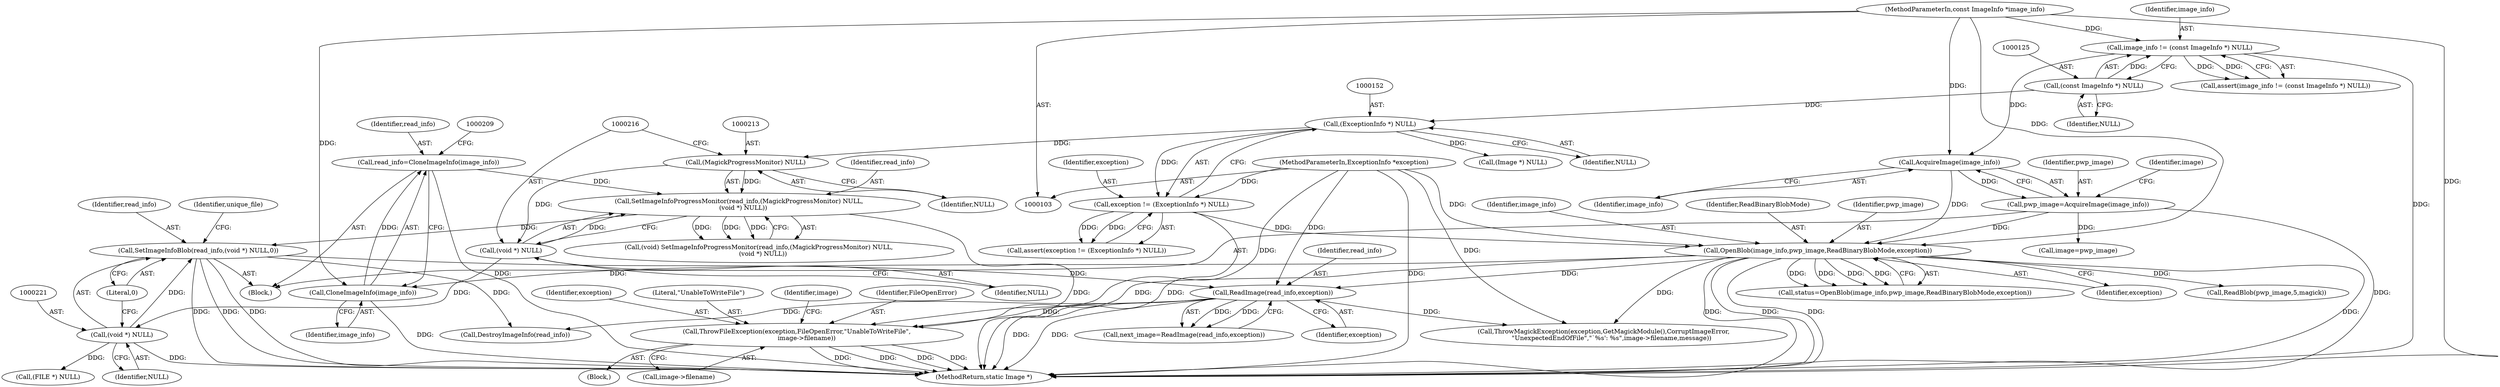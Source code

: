 digraph "0_ImageMagick_ecc03a2518c2b7dd375fde3a040fdae0bdf6a521@pointer" {
"1000341" [label="(Call,ThrowFileException(exception,FileOpenError,\"UnableToWriteFile\",\n          image->filename))"];
"1000410" [label="(Call,ReadImage(read_info,exception))"];
"1000218" [label="(Call,SetImageInfoBlob(read_info,(void *) NULL,0))"];
"1000210" [label="(Call,SetImageInfoProgressMonitor(read_info,(MagickProgressMonitor) NULL,\n    (void *) NULL))"];
"1000204" [label="(Call,read_info=CloneImageInfo(image_info))"];
"1000206" [label="(Call,CloneImageInfo(image_info))"];
"1000169" [label="(Call,OpenBlob(image_info,pwp_image,ReadBinaryBlobMode,exception))"];
"1000162" [label="(Call,AcquireImage(image_info))"];
"1000122" [label="(Call,image_info != (const ImageInfo *) NULL)"];
"1000104" [label="(MethodParameterIn,const ImageInfo *image_info)"];
"1000124" [label="(Call,(const ImageInfo *) NULL)"];
"1000160" [label="(Call,pwp_image=AcquireImage(image_info))"];
"1000149" [label="(Call,exception != (ExceptionInfo *) NULL)"];
"1000105" [label="(MethodParameterIn,ExceptionInfo *exception)"];
"1000151" [label="(Call,(ExceptionInfo *) NULL)"];
"1000212" [label="(Call,(MagickProgressMonitor) NULL)"];
"1000215" [label="(Call,(void *) NULL)"];
"1000220" [label="(Call,(void *) NULL)"];
"1000204" [label="(Call,read_info=CloneImageInfo(image_info))"];
"1000173" [label="(Identifier,exception)"];
"1000161" [label="(Identifier,pwp_image)"];
"1000124" [label="(Call,(const ImageInfo *) NULL)"];
"1000220" [label="(Call,(void *) NULL)"];
"1000310" [label="(Call,(FILE *) NULL)"];
"1000150" [label="(Identifier,exception)"];
"1000218" [label="(Call,SetImageInfoBlob(read_info,(void *) NULL,0))"];
"1000184" [label="(Call,ReadBlob(pwp_image,5,magick))"];
"1000411" [label="(Identifier,read_info)"];
"1000210" [label="(Call,SetImageInfoProgressMonitor(read_info,(MagickProgressMonitor) NULL,\n    (void *) NULL))"];
"1000123" [label="(Identifier,image_info)"];
"1000343" [label="(Identifier,FileOpenError)"];
"1000342" [label="(Identifier,exception)"];
"1000212" [label="(Call,(MagickProgressMonitor) NULL)"];
"1000164" [label="(Call,image=pwp_image)"];
"1000105" [label="(MethodParameterIn,ExceptionInfo *exception)"];
"1000162" [label="(Call,AcquireImage(image_info))"];
"1000219" [label="(Identifier,read_info)"];
"1000344" [label="(Literal,\"UnableToWriteFile\")"];
"1000408" [label="(Call,next_image=ReadImage(read_info,exception))"];
"1000211" [label="(Identifier,read_info)"];
"1000171" [label="(Identifier,pwp_image)"];
"1000214" [label="(Identifier,NULL)"];
"1000217" [label="(Identifier,NULL)"];
"1000341" [label="(Call,ThrowFileException(exception,FileOpenError,\"UnableToWriteFile\",\n          image->filename))"];
"1000410" [label="(Call,ReadImage(read_info,exception))"];
"1000126" [label="(Identifier,NULL)"];
"1000205" [label="(Identifier,read_info)"];
"1000345" [label="(Call,image->filename)"];
"1000207" [label="(Identifier,image_info)"];
"1000566" [label="(MethodReturn,static Image *)"];
"1000170" [label="(Identifier,image_info)"];
"1000106" [label="(Block,)"];
"1000121" [label="(Call,assert(image_info != (const ImageInfo *) NULL))"];
"1000215" [label="(Call,(void *) NULL)"];
"1000206" [label="(Call,CloneImageInfo(image_info))"];
"1000148" [label="(Call,assert(exception != (ExceptionInfo *) NULL))"];
"1000349" [label="(Identifier,image)"];
"1000149" [label="(Call,exception != (ExceptionInfo *) NULL)"];
"1000530" [label="(Call,DestroyImageInfo(read_info))"];
"1000163" [label="(Identifier,image_info)"];
"1000153" [label="(Identifier,NULL)"];
"1000223" [label="(Literal,0)"];
"1000412" [label="(Identifier,exception)"];
"1000545" [label="(Call,ThrowMagickException(exception,GetMagickModule(),CorruptImageError,\n        \"UnexpectedEndOfFile\",\"`%s': %s\",image->filename,message))"];
"1000122" [label="(Call,image_info != (const ImageInfo *) NULL)"];
"1000225" [label="(Identifier,unique_file)"];
"1000334" [label="(Block,)"];
"1000208" [label="(Call,(void) SetImageInfoProgressMonitor(read_info,(MagickProgressMonitor) NULL,\n    (void *) NULL))"];
"1000172" [label="(Identifier,ReadBinaryBlobMode)"];
"1000160" [label="(Call,pwp_image=AcquireImage(image_info))"];
"1000179" [label="(Call,(Image *) NULL)"];
"1000222" [label="(Identifier,NULL)"];
"1000167" [label="(Call,status=OpenBlob(image_info,pwp_image,ReadBinaryBlobMode,exception))"];
"1000104" [label="(MethodParameterIn,const ImageInfo *image_info)"];
"1000151" [label="(Call,(ExceptionInfo *) NULL)"];
"1000169" [label="(Call,OpenBlob(image_info,pwp_image,ReadBinaryBlobMode,exception))"];
"1000165" [label="(Identifier,image)"];
"1000341" -> "1000334"  [label="AST: "];
"1000341" -> "1000345"  [label="CFG: "];
"1000342" -> "1000341"  [label="AST: "];
"1000343" -> "1000341"  [label="AST: "];
"1000344" -> "1000341"  [label="AST: "];
"1000345" -> "1000341"  [label="AST: "];
"1000349" -> "1000341"  [label="CFG: "];
"1000341" -> "1000566"  [label="DDG: "];
"1000341" -> "1000566"  [label="DDG: "];
"1000341" -> "1000566"  [label="DDG: "];
"1000341" -> "1000566"  [label="DDG: "];
"1000410" -> "1000341"  [label="DDG: "];
"1000169" -> "1000341"  [label="DDG: "];
"1000105" -> "1000341"  [label="DDG: "];
"1000410" -> "1000408"  [label="AST: "];
"1000410" -> "1000412"  [label="CFG: "];
"1000411" -> "1000410"  [label="AST: "];
"1000412" -> "1000410"  [label="AST: "];
"1000408" -> "1000410"  [label="CFG: "];
"1000410" -> "1000566"  [label="DDG: "];
"1000410" -> "1000566"  [label="DDG: "];
"1000410" -> "1000408"  [label="DDG: "];
"1000410" -> "1000408"  [label="DDG: "];
"1000218" -> "1000410"  [label="DDG: "];
"1000169" -> "1000410"  [label="DDG: "];
"1000105" -> "1000410"  [label="DDG: "];
"1000410" -> "1000530"  [label="DDG: "];
"1000410" -> "1000545"  [label="DDG: "];
"1000218" -> "1000106"  [label="AST: "];
"1000218" -> "1000223"  [label="CFG: "];
"1000219" -> "1000218"  [label="AST: "];
"1000220" -> "1000218"  [label="AST: "];
"1000223" -> "1000218"  [label="AST: "];
"1000225" -> "1000218"  [label="CFG: "];
"1000218" -> "1000566"  [label="DDG: "];
"1000218" -> "1000566"  [label="DDG: "];
"1000218" -> "1000566"  [label="DDG: "];
"1000210" -> "1000218"  [label="DDG: "];
"1000220" -> "1000218"  [label="DDG: "];
"1000218" -> "1000530"  [label="DDG: "];
"1000210" -> "1000208"  [label="AST: "];
"1000210" -> "1000215"  [label="CFG: "];
"1000211" -> "1000210"  [label="AST: "];
"1000212" -> "1000210"  [label="AST: "];
"1000215" -> "1000210"  [label="AST: "];
"1000208" -> "1000210"  [label="CFG: "];
"1000210" -> "1000566"  [label="DDG: "];
"1000210" -> "1000208"  [label="DDG: "];
"1000210" -> "1000208"  [label="DDG: "];
"1000210" -> "1000208"  [label="DDG: "];
"1000204" -> "1000210"  [label="DDG: "];
"1000212" -> "1000210"  [label="DDG: "];
"1000215" -> "1000210"  [label="DDG: "];
"1000204" -> "1000106"  [label="AST: "];
"1000204" -> "1000206"  [label="CFG: "];
"1000205" -> "1000204"  [label="AST: "];
"1000206" -> "1000204"  [label="AST: "];
"1000209" -> "1000204"  [label="CFG: "];
"1000204" -> "1000566"  [label="DDG: "];
"1000206" -> "1000204"  [label="DDG: "];
"1000206" -> "1000207"  [label="CFG: "];
"1000207" -> "1000206"  [label="AST: "];
"1000206" -> "1000566"  [label="DDG: "];
"1000169" -> "1000206"  [label="DDG: "];
"1000104" -> "1000206"  [label="DDG: "];
"1000169" -> "1000167"  [label="AST: "];
"1000169" -> "1000173"  [label="CFG: "];
"1000170" -> "1000169"  [label="AST: "];
"1000171" -> "1000169"  [label="AST: "];
"1000172" -> "1000169"  [label="AST: "];
"1000173" -> "1000169"  [label="AST: "];
"1000167" -> "1000169"  [label="CFG: "];
"1000169" -> "1000566"  [label="DDG: "];
"1000169" -> "1000566"  [label="DDG: "];
"1000169" -> "1000566"  [label="DDG: "];
"1000169" -> "1000566"  [label="DDG: "];
"1000169" -> "1000167"  [label="DDG: "];
"1000169" -> "1000167"  [label="DDG: "];
"1000169" -> "1000167"  [label="DDG: "];
"1000169" -> "1000167"  [label="DDG: "];
"1000162" -> "1000169"  [label="DDG: "];
"1000104" -> "1000169"  [label="DDG: "];
"1000160" -> "1000169"  [label="DDG: "];
"1000149" -> "1000169"  [label="DDG: "];
"1000105" -> "1000169"  [label="DDG: "];
"1000169" -> "1000184"  [label="DDG: "];
"1000169" -> "1000545"  [label="DDG: "];
"1000162" -> "1000160"  [label="AST: "];
"1000162" -> "1000163"  [label="CFG: "];
"1000163" -> "1000162"  [label="AST: "];
"1000160" -> "1000162"  [label="CFG: "];
"1000162" -> "1000160"  [label="DDG: "];
"1000122" -> "1000162"  [label="DDG: "];
"1000104" -> "1000162"  [label="DDG: "];
"1000122" -> "1000121"  [label="AST: "];
"1000122" -> "1000124"  [label="CFG: "];
"1000123" -> "1000122"  [label="AST: "];
"1000124" -> "1000122"  [label="AST: "];
"1000121" -> "1000122"  [label="CFG: "];
"1000122" -> "1000566"  [label="DDG: "];
"1000122" -> "1000121"  [label="DDG: "];
"1000122" -> "1000121"  [label="DDG: "];
"1000104" -> "1000122"  [label="DDG: "];
"1000124" -> "1000122"  [label="DDG: "];
"1000104" -> "1000103"  [label="AST: "];
"1000104" -> "1000566"  [label="DDG: "];
"1000124" -> "1000126"  [label="CFG: "];
"1000125" -> "1000124"  [label="AST: "];
"1000126" -> "1000124"  [label="AST: "];
"1000124" -> "1000151"  [label="DDG: "];
"1000160" -> "1000106"  [label="AST: "];
"1000161" -> "1000160"  [label="AST: "];
"1000165" -> "1000160"  [label="CFG: "];
"1000160" -> "1000566"  [label="DDG: "];
"1000160" -> "1000164"  [label="DDG: "];
"1000149" -> "1000148"  [label="AST: "];
"1000149" -> "1000151"  [label="CFG: "];
"1000150" -> "1000149"  [label="AST: "];
"1000151" -> "1000149"  [label="AST: "];
"1000148" -> "1000149"  [label="CFG: "];
"1000149" -> "1000566"  [label="DDG: "];
"1000149" -> "1000148"  [label="DDG: "];
"1000149" -> "1000148"  [label="DDG: "];
"1000105" -> "1000149"  [label="DDG: "];
"1000151" -> "1000149"  [label="DDG: "];
"1000105" -> "1000103"  [label="AST: "];
"1000105" -> "1000566"  [label="DDG: "];
"1000105" -> "1000545"  [label="DDG: "];
"1000151" -> "1000153"  [label="CFG: "];
"1000152" -> "1000151"  [label="AST: "];
"1000153" -> "1000151"  [label="AST: "];
"1000151" -> "1000179"  [label="DDG: "];
"1000151" -> "1000212"  [label="DDG: "];
"1000212" -> "1000214"  [label="CFG: "];
"1000213" -> "1000212"  [label="AST: "];
"1000214" -> "1000212"  [label="AST: "];
"1000216" -> "1000212"  [label="CFG: "];
"1000212" -> "1000215"  [label="DDG: "];
"1000215" -> "1000217"  [label="CFG: "];
"1000216" -> "1000215"  [label="AST: "];
"1000217" -> "1000215"  [label="AST: "];
"1000215" -> "1000220"  [label="DDG: "];
"1000220" -> "1000222"  [label="CFG: "];
"1000221" -> "1000220"  [label="AST: "];
"1000222" -> "1000220"  [label="AST: "];
"1000223" -> "1000220"  [label="CFG: "];
"1000220" -> "1000566"  [label="DDG: "];
"1000220" -> "1000310"  [label="DDG: "];
}
